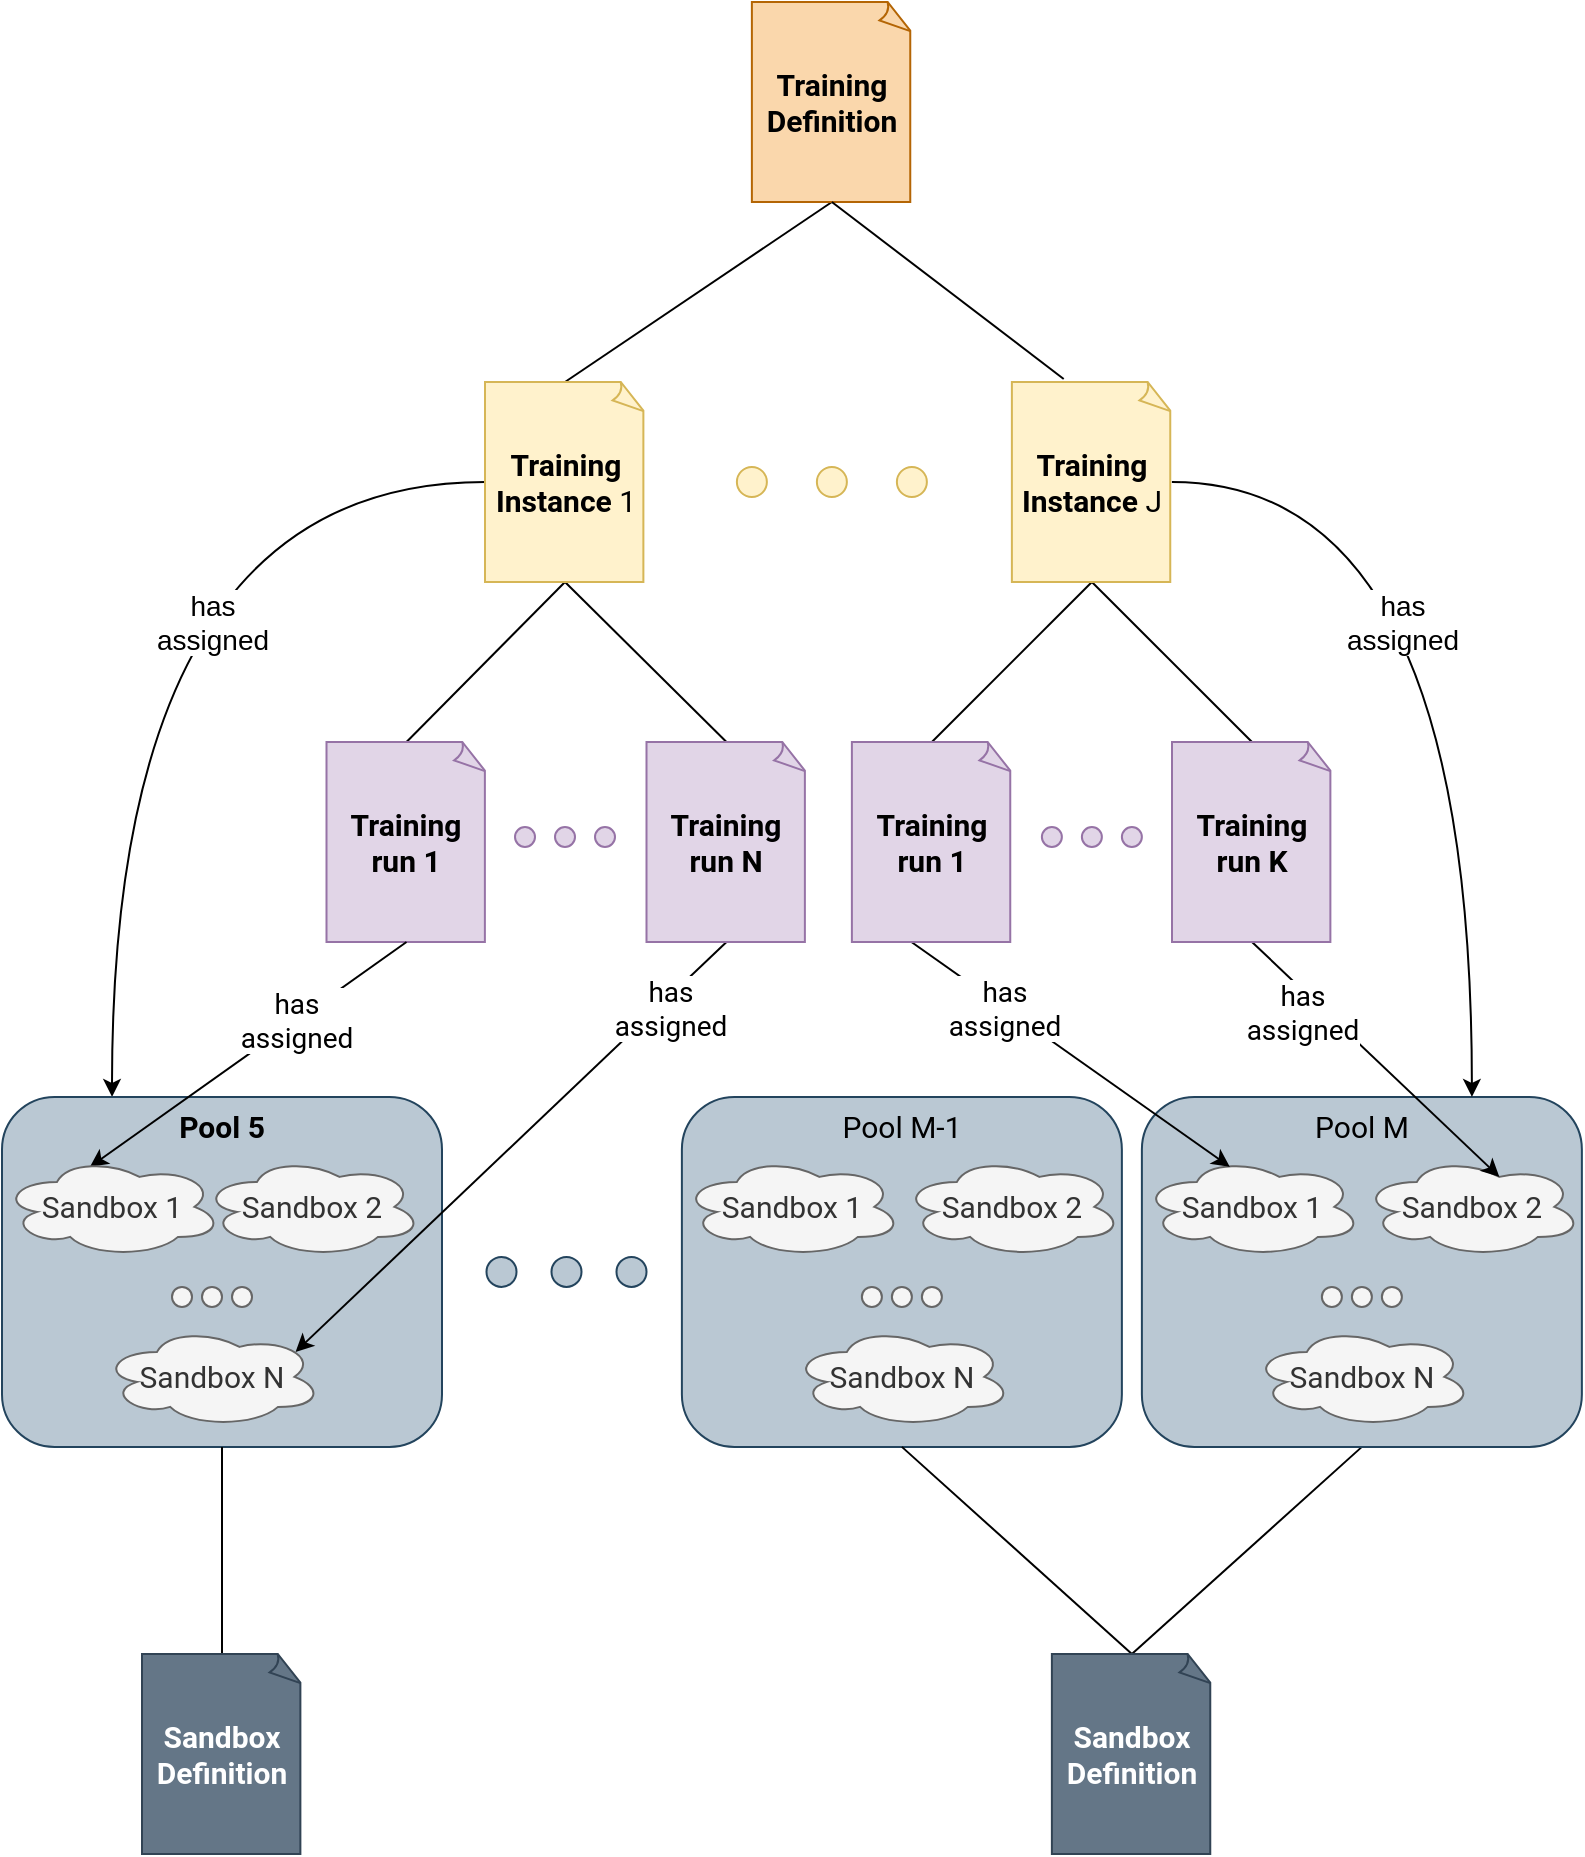 <mxfile version="13.7.9" type="google"><diagram id="ycICRnbzg3rTv4-23-Fn" name="Page-1"><mxGraphModel dx="1422" dy="863" grid="1" gridSize="10" guides="1" tooltips="1" connect="1" arrows="1" fold="1" page="1" pageScale="1" pageWidth="790" pageHeight="926" math="0" shadow="0"><root><mxCell id="0"/><mxCell id="1" parent="0"/><mxCell id="cI0e_0jxcxMlZt0J6AUO-31" style="rounded=0;orthogonalLoop=1;jettySize=auto;html=1;exitX=0.5;exitY=1;exitDx=0;exitDy=0;exitPerimeter=0;endArrow=none;endFill=0;strokeWidth=1;entryX=0.5;entryY=0;entryDx=0;entryDy=0;entryPerimeter=0;startArrow=none;startFill=0;fontSize=15;" parent="1" source="cI0e_0jxcxMlZt0J6AUO-1" target="wum-kJT9UDWfUpI-zGWM-2" edge="1"><mxGeometry relative="1" as="geometry"><mxPoint x="242" y="281" as="targetPoint"/></mxGeometry></mxCell><mxCell id="cI0e_0jxcxMlZt0J6AUO-1" value="&lt;div style=&quot;font-size: 15px;&quot; align=&quot;center&quot;&gt;&lt;font data-font-src=&quot;https://fonts.googleapis.com/css?family=Roboto&quot; style=&quot;font-size: 15px;&quot; face=&quot;Roboto&quot;&gt;Training Definition&lt;br style=&quot;font-size: 15px;&quot;&gt;&lt;/font&gt;&lt;/div&gt;" style="whiteSpace=wrap;html=1;shape=mxgraph.basic.document;fontStyle=1;fillColor=#fad7ac;strokeColor=#b46504;fontSize=15;" parent="1" vertex="1"><mxGeometry x="374.94" width="80" height="100" as="geometry"/></mxCell><mxCell id="cI0e_0jxcxMlZt0J6AUO-40" style="edgeStyle=none;rounded=0;orthogonalLoop=1;jettySize=auto;html=1;exitX=0.5;exitY=0;exitDx=0;exitDy=0;exitPerimeter=0;entryX=0.5;entryY=1;entryDx=0;entryDy=0;entryPerimeter=0;endArrow=none;endFill=0;strokeWidth=1;" parent="1" source="cI0e_0jxcxMlZt0J6AUO-37" target="wum-kJT9UDWfUpI-zGWM-2" edge="1"><mxGeometry relative="1" as="geometry"><mxPoint x="375" y="381" as="targetPoint"/></mxGeometry></mxCell><mxCell id="cI0e_0jxcxMlZt0J6AUO-37" value="&lt;b style=&quot;font-size: 15px;&quot;&gt;&lt;font data-font-src=&quot;https://fonts.googleapis.com/css?family=Roboto&quot; style=&quot;font-size: 15px;&quot; face=&quot;Roboto&quot;&gt;Training&lt;/font&gt;&lt;font data-font-src=&quot;https://fonts.googleapis.com/css?family=Roboto&quot; style=&quot;font-size: 15px;&quot; face=&quot;Roboto&quot;&gt;&lt;br style=&quot;font-size: 15px;&quot;&gt; run 1&lt;/font&gt;&lt;/b&gt;" style="whiteSpace=wrap;html=1;shape=mxgraph.basic.document;fillColor=#e1d5e7;strokeColor=#9673a6;fontSize=15;" parent="1" vertex="1"><mxGeometry x="162.25" y="370" width="80" height="100" as="geometry"/></mxCell><mxCell id="cI0e_0jxcxMlZt0J6AUO-42" style="edgeStyle=none;rounded=0;orthogonalLoop=1;jettySize=auto;html=1;exitX=0.5;exitY=0;exitDx=0;exitDy=0;exitPerimeter=0;entryX=0.5;entryY=1;entryDx=0;entryDy=0;entryPerimeter=0;endArrow=none;endFill=0;strokeWidth=1;" parent="1" source="wum-kJT9UDWfUpI-zGWM-6" target="wum-kJT9UDWfUpI-zGWM-2" edge="1"><mxGeometry relative="1" as="geometry"><mxPoint x="463" y="680" as="sourcePoint"/><mxPoint x="375" y="381" as="targetPoint"/></mxGeometry></mxCell><mxCell id="cI0e_0jxcxMlZt0J6AUO-43" value="" style="ellipse;whiteSpace=wrap;html=1;aspect=fixed;strokeWidth=1;fillColor=#fff2cc;strokeColor=#d6b656;fontSize=15;" parent="1" vertex="1"><mxGeometry x="367.44" y="232.5" width="15" height="15" as="geometry"/></mxCell><mxCell id="cI0e_0jxcxMlZt0J6AUO-44" value="" style="ellipse;whiteSpace=wrap;html=1;aspect=fixed;strokeWidth=1;fillColor=#fff2cc;strokeColor=#d6b656;fontSize=15;" parent="1" vertex="1"><mxGeometry x="407.44" y="232.5" width="15" height="15" as="geometry"/></mxCell><mxCell id="cI0e_0jxcxMlZt0J6AUO-45" value="" style="ellipse;whiteSpace=wrap;html=1;aspect=fixed;strokeWidth=1;fillColor=#fff2cc;strokeColor=#d6b656;fontSize=15;" parent="1" vertex="1"><mxGeometry x="447.44" y="232.5" width="15" height="15" as="geometry"/></mxCell><mxCell id="cI0e_0jxcxMlZt0J6AUO-47" value="" style="ellipse;whiteSpace=wrap;html=1;aspect=fixed;strokeWidth=1;fillColor=#e1d5e7;strokeColor=#9673a6;fontSize=15;" parent="1" vertex="1"><mxGeometry x="256.5" y="412.5" width="10" height="10" as="geometry"/></mxCell><mxCell id="cI0e_0jxcxMlZt0J6AUO-48" value="" style="ellipse;whiteSpace=wrap;html=1;aspect=fixed;strokeWidth=1;fillColor=#e1d5e7;strokeColor=#9673a6;fontSize=15;" parent="1" vertex="1"><mxGeometry x="276.5" y="412.5" width="10" height="10" as="geometry"/></mxCell><mxCell id="cI0e_0jxcxMlZt0J6AUO-49" value="" style="ellipse;whiteSpace=wrap;html=1;aspect=fixed;strokeWidth=1;fillColor=#e1d5e7;strokeColor=#9673a6;fontSize=15;" parent="1" vertex="1"><mxGeometry x="296.5" y="412.5" width="10" height="10" as="geometry"/></mxCell><mxCell id="cI0e_0jxcxMlZt0J6AUO-140" style="edgeStyle=orthogonalEdgeStyle;rounded=0;orthogonalLoop=1;jettySize=auto;html=1;exitX=0.25;exitY=0;exitDx=0;exitDy=0;entryX=0;entryY=0.5;entryDx=0;entryDy=0;entryPerimeter=0;endArrow=none;endFill=0;strokeWidth=1;curved=1;startArrow=classic;startFill=1;" parent="1" source="cI0e_0jxcxMlZt0J6AUO-56" target="wum-kJT9UDWfUpI-zGWM-2" edge="1"><mxGeometry relative="1" as="geometry"><Array as="points"><mxPoint x="54.94" y="240"/></Array><mxPoint x="197" y="341" as="targetPoint"/></mxGeometry></mxCell><mxCell id="cI0e_0jxcxMlZt0J6AUO-150" value="&lt;div style=&quot;font-size: 14px;&quot;&gt;has&lt;/div&gt;&lt;div style=&quot;font-size: 14px;&quot;&gt; assigned&lt;/div&gt;" style="edgeLabel;html=1;align=center;verticalAlign=middle;resizable=0;points=[];rotation=0;fontSize=14;" parent="cI0e_0jxcxMlZt0J6AUO-140" vertex="1" connectable="0"><mxGeometry x="0.178" y="-53" relative="1" as="geometry"><mxPoint x="-3.04" y="53.59" as="offset"/></mxGeometry></mxCell><mxCell id="cI0e_0jxcxMlZt0J6AUO-56" value="&lt;b style=&quot;font-size: 15px;&quot;&gt;&lt;font data-font-src=&quot;https://fonts.googleapis.com/css?family=Roboto&quot; style=&quot;font-size: 15px;&quot; face=&quot;Roboto&quot;&gt;Pool 5&lt;/font&gt;&lt;/b&gt;" style="rounded=1;whiteSpace=wrap;html=1;strokeColor=#23445d;strokeWidth=1;verticalAlign=top;fillColor=#bac8d3;fontSize=15;" parent="1" vertex="1"><mxGeometry y="547.44" width="220" height="175" as="geometry"/></mxCell><mxCell id="cI0e_0jxcxMlZt0J6AUO-112" style="rounded=0;orthogonalLoop=1;jettySize=auto;html=1;exitX=0.4;exitY=0.1;exitDx=0;exitDy=0;exitPerimeter=0;entryX=0.5;entryY=1;entryDx=0;entryDy=0;entryPerimeter=0;endArrow=none;endFill=0;strokeWidth=1;startArrow=classic;startFill=1;" parent="1" source="cI0e_0jxcxMlZt0J6AUO-59" target="cI0e_0jxcxMlZt0J6AUO-37" edge="1"><mxGeometry relative="1" as="geometry"/></mxCell><mxCell id="cI0e_0jxcxMlZt0J6AUO-59" value="&lt;font data-font-src=&quot;https://fonts.googleapis.com/css?family=Roboto&quot; style=&quot;font-size: 15px;&quot; face=&quot;Roboto&quot;&gt;Sandbox 1&lt;/font&gt;" style="ellipse;shape=cloud;whiteSpace=wrap;html=1;strokeColor=#666666;strokeWidth=1;fillColor=#f5f5f5;fontColor=#333333;fontSize=15;" parent="1" vertex="1"><mxGeometry y="577.44" width="110" height="50" as="geometry"/></mxCell><mxCell id="cI0e_0jxcxMlZt0J6AUO-114" style="rounded=0;orthogonalLoop=1;jettySize=auto;html=1;exitX=0.88;exitY=0.25;exitDx=0;exitDy=0;exitPerimeter=0;entryX=0.5;entryY=1;entryDx=0;entryDy=0;entryPerimeter=0;endArrow=none;endFill=0;strokeWidth=1;startArrow=classic;startFill=1;" parent="1" source="cI0e_0jxcxMlZt0J6AUO-63" target="wum-kJT9UDWfUpI-zGWM-6" edge="1"><mxGeometry relative="1" as="geometry"><mxPoint x="330" y="836.44" as="targetPoint"/></mxGeometry></mxCell><mxCell id="cI0e_0jxcxMlZt0J6AUO-63" value="&lt;font data-font-src=&quot;https://fonts.googleapis.com/css?family=Roboto&quot; style=&quot;font-size: 15px;&quot; face=&quot;Roboto&quot;&gt;Sandbox N&lt;/font&gt;" style="ellipse;shape=cloud;whiteSpace=wrap;html=1;strokeColor=#666666;strokeWidth=1;fillColor=#f5f5f5;fontColor=#333333;fontSize=15;" parent="1" vertex="1"><mxGeometry x="50" y="662.44" width="110" height="50" as="geometry"/></mxCell><mxCell id="cI0e_0jxcxMlZt0J6AUO-64" value="" style="ellipse;whiteSpace=wrap;html=1;aspect=fixed;strokeWidth=1;fillColor=#f5f5f5;strokeColor=#666666;fontColor=#333333;fontSize=15;" parent="1" vertex="1"><mxGeometry x="85" y="642.44" width="10" height="10" as="geometry"/></mxCell><mxCell id="cI0e_0jxcxMlZt0J6AUO-67" value="" style="ellipse;whiteSpace=wrap;html=1;aspect=fixed;strokeWidth=1;fillColor=#f5f5f5;strokeColor=#666666;fontColor=#333333;fontSize=15;" parent="1" vertex="1"><mxGeometry x="100" y="642.44" width="10" height="10" as="geometry"/></mxCell><mxCell id="cI0e_0jxcxMlZt0J6AUO-68" value="" style="ellipse;whiteSpace=wrap;html=1;aspect=fixed;strokeWidth=1;fillColor=#f5f5f5;strokeColor=#666666;fontColor=#333333;fontSize=15;" parent="1" vertex="1"><mxGeometry x="115" y="642.44" width="10" height="10" as="geometry"/></mxCell><mxCell id="cI0e_0jxcxMlZt0J6AUO-73" value="&lt;font data-font-src=&quot;https://fonts.googleapis.com/css?family=Roboto&quot; style=&quot;font-size: 15px;&quot; face=&quot;Roboto&quot;&gt;Sandbox 2&lt;/font&gt;" style="ellipse;shape=cloud;whiteSpace=wrap;html=1;strokeColor=#666666;strokeWidth=1;fillColor=#f5f5f5;fontColor=#333333;fontSize=15;" parent="1" vertex="1"><mxGeometry x="100" y="577.44" width="110" height="50" as="geometry"/></mxCell><mxCell id="cI0e_0jxcxMlZt0J6AUO-104" value="&lt;font data-font-src=&quot;https://fonts.googleapis.com/css?family=Roboto&quot; face=&quot;Roboto&quot;&gt;Pool M-1&lt;/font&gt;" style="rounded=1;whiteSpace=wrap;html=1;strokeColor=#23445d;strokeWidth=1;verticalAlign=top;fillColor=#bac8d3;fontSize=15;" parent="1" vertex="1"><mxGeometry x="339.94" y="547.44" width="220" height="175" as="geometry"/></mxCell><mxCell id="cI0e_0jxcxMlZt0J6AUO-105" value="&lt;font data-font-src=&quot;https://fonts.googleapis.com/css?family=Roboto&quot; style=&quot;font-size: 15px;&quot; face=&quot;Roboto&quot;&gt;Sandbox 1&lt;/font&gt;" style="ellipse;shape=cloud;whiteSpace=wrap;html=1;strokeColor=#666666;strokeWidth=1;fillColor=#f5f5f5;fontColor=#333333;fontSize=15;" parent="1" vertex="1"><mxGeometry x="339.94" y="577.44" width="110" height="50" as="geometry"/></mxCell><mxCell id="cI0e_0jxcxMlZt0J6AUO-107" value="&lt;font data-font-src=&quot;https://fonts.googleapis.com/css?family=Roboto&quot; style=&quot;font-size: 15px;&quot; face=&quot;Roboto&quot;&gt;Sandbox N&lt;/font&gt;" style="ellipse;shape=cloud;whiteSpace=wrap;html=1;strokeColor=#666666;strokeWidth=1;fillColor=#f5f5f5;fontColor=#333333;fontSize=15;" parent="1" vertex="1"><mxGeometry x="394.94" y="662.44" width="110" height="50" as="geometry"/></mxCell><mxCell id="cI0e_0jxcxMlZt0J6AUO-108" value="" style="ellipse;whiteSpace=wrap;html=1;aspect=fixed;strokeWidth=1;fillColor=#f5f5f5;strokeColor=#666666;fontColor=#333333;fontSize=15;" parent="1" vertex="1"><mxGeometry x="429.94" y="642.44" width="10" height="10" as="geometry"/></mxCell><mxCell id="cI0e_0jxcxMlZt0J6AUO-109" value="" style="ellipse;whiteSpace=wrap;html=1;aspect=fixed;strokeWidth=1;fillColor=#f5f5f5;strokeColor=#666666;fontColor=#333333;fontSize=15;" parent="1" vertex="1"><mxGeometry x="444.94" y="642.44" width="10" height="10" as="geometry"/></mxCell><mxCell id="cI0e_0jxcxMlZt0J6AUO-110" value="" style="ellipse;whiteSpace=wrap;html=1;aspect=fixed;strokeWidth=1;fillColor=#f5f5f5;strokeColor=#666666;fontColor=#333333;fontSize=15;" parent="1" vertex="1"><mxGeometry x="459.94" y="642.44" width="10" height="10" as="geometry"/></mxCell><mxCell id="cI0e_0jxcxMlZt0J6AUO-111" value="&lt;font data-font-src=&quot;https://fonts.googleapis.com/css?family=Roboto&quot; style=&quot;font-size: 15px;&quot; face=&quot;Roboto&quot;&gt;Sandbox 2&lt;/font&gt;" style="ellipse;shape=cloud;whiteSpace=wrap;html=1;strokeColor=#666666;strokeWidth=1;fillColor=#f5f5f5;fontColor=#333333;fontSize=15;" parent="1" vertex="1"><mxGeometry x="449.94" y="577.44" width="110" height="50" as="geometry"/></mxCell><mxCell id="cI0e_0jxcxMlZt0J6AUO-117" value="" style="ellipse;whiteSpace=wrap;html=1;aspect=fixed;strokeWidth=1;fillColor=#bac8d3;strokeColor=#23445d;fontSize=15;" parent="1" vertex="1"><mxGeometry x="242.25" y="627.44" width="15" height="15" as="geometry"/></mxCell><mxCell id="cI0e_0jxcxMlZt0J6AUO-118" value="" style="ellipse;whiteSpace=wrap;html=1;aspect=fixed;strokeWidth=1;fillColor=#bac8d3;strokeColor=#23445d;fontSize=15;" parent="1" vertex="1"><mxGeometry x="274.75" y="627.44" width="15" height="15" as="geometry"/></mxCell><mxCell id="cI0e_0jxcxMlZt0J6AUO-119" value="" style="ellipse;whiteSpace=wrap;html=1;aspect=fixed;strokeWidth=1;fillColor=#bac8d3;strokeColor=#23445d;fontSize=15;" parent="1" vertex="1"><mxGeometry x="307.25" y="627.44" width="15" height="15" as="geometry"/></mxCell><mxCell id="cI0e_0jxcxMlZt0J6AUO-130" style="edgeStyle=none;rounded=0;orthogonalLoop=1;jettySize=auto;html=1;exitX=0.5;exitY=0;exitDx=0;exitDy=0;exitPerimeter=0;entryX=0.5;entryY=1;entryDx=0;entryDy=0;endArrow=none;endFill=0;strokeWidth=1;fontSize=15;" parent="1" source="cI0e_0jxcxMlZt0J6AUO-127" target="cI0e_0jxcxMlZt0J6AUO-56" edge="1"><mxGeometry relative="1" as="geometry"/></mxCell><mxCell id="cI0e_0jxcxMlZt0J6AUO-127" value="&lt;font data-font-src=&quot;https://fonts.googleapis.com/css?family=Roboto&quot; style=&quot;font-size: 15px;&quot; face=&quot;Roboto&quot;&gt;Sandbox Definition&lt;/font&gt;" style="whiteSpace=wrap;html=1;shape=mxgraph.basic.document;fontStyle=1;fillColor=#647687;strokeColor=#314354;fontColor=#ffffff;fontSize=15;" parent="1" vertex="1"><mxGeometry x="70" y="826" width="80" height="100" as="geometry"/></mxCell><mxCell id="cI0e_0jxcxMlZt0J6AUO-129" style="edgeStyle=none;rounded=0;orthogonalLoop=1;jettySize=auto;html=1;exitX=0.5;exitY=0;exitDx=0;exitDy=0;exitPerimeter=0;entryX=0.5;entryY=1;entryDx=0;entryDy=0;endArrow=none;endFill=0;strokeWidth=1;fontSize=15;" parent="1" source="cI0e_0jxcxMlZt0J6AUO-128" target="cI0e_0jxcxMlZt0J6AUO-104" edge="1"><mxGeometry relative="1" as="geometry"/></mxCell><mxCell id="cI0e_0jxcxMlZt0J6AUO-139" style="edgeStyle=none;rounded=0;orthogonalLoop=1;jettySize=auto;html=1;exitX=0.5;exitY=0;exitDx=0;exitDy=0;exitPerimeter=0;entryX=0.5;entryY=1;entryDx=0;entryDy=0;endArrow=none;endFill=0;strokeWidth=1;fontSize=15;" parent="1" source="cI0e_0jxcxMlZt0J6AUO-128" target="cI0e_0jxcxMlZt0J6AUO-131" edge="1"><mxGeometry relative="1" as="geometry"/></mxCell><mxCell id="cI0e_0jxcxMlZt0J6AUO-128" value="&lt;b style=&quot;font-size: 15px;&quot;&gt;&lt;font data-font-src=&quot;https://fonts.googleapis.com/css?family=Roboto&quot; style=&quot;font-size: 15px;&quot; face=&quot;Roboto&quot;&gt;Sandbox Definition&lt;/font&gt;&lt;/b&gt;" style="whiteSpace=wrap;html=1;shape=mxgraph.basic.document;fontStyle=1;strokeColor=#314354;fillColor=#647687;fontColor=#ffffff;fontSize=15;" parent="1" vertex="1"><mxGeometry x="524.94" y="826" width="80" height="100" as="geometry"/></mxCell><mxCell id="cI0e_0jxcxMlZt0J6AUO-131" value="&lt;font data-font-src=&quot;https://fonts.googleapis.com/css?family=Roboto&quot; face=&quot;Roboto&quot;&gt;Pool M&lt;br&gt;&lt;/font&gt;" style="rounded=1;whiteSpace=wrap;html=1;strokeColor=#23445d;strokeWidth=1;verticalAlign=top;fillColor=#bac8d3;fontSize=15;" parent="1" vertex="1"><mxGeometry x="569.94" y="547.44" width="220" height="175" as="geometry"/></mxCell><mxCell id="cI0e_0jxcxMlZt0J6AUO-132" value="&lt;font data-font-src=&quot;https://fonts.googleapis.com/css?family=Roboto&quot; style=&quot;font-size: 15px;&quot; face=&quot;Roboto&quot;&gt;Sandbox 1&lt;/font&gt;" style="ellipse;shape=cloud;whiteSpace=wrap;html=1;strokeColor=#666666;strokeWidth=1;fillColor=#f5f5f5;fontColor=#333333;fontSize=15;" parent="1" vertex="1"><mxGeometry x="569.94" y="577.44" width="110" height="50" as="geometry"/></mxCell><mxCell id="cI0e_0jxcxMlZt0J6AUO-134" value="&lt;font data-font-src=&quot;https://fonts.googleapis.com/css?family=Roboto&quot; style=&quot;font-size: 15px;&quot; face=&quot;Roboto&quot;&gt;Sandbox N&lt;/font&gt;" style="ellipse;shape=cloud;whiteSpace=wrap;html=1;strokeColor=#666666;strokeWidth=1;fillColor=#f5f5f5;fontColor=#333333;fontSize=15;" parent="1" vertex="1"><mxGeometry x="624.94" y="662.44" width="110" height="50" as="geometry"/></mxCell><mxCell id="cI0e_0jxcxMlZt0J6AUO-135" value="" style="ellipse;whiteSpace=wrap;html=1;aspect=fixed;strokeWidth=1;fillColor=#f5f5f5;strokeColor=#666666;fontColor=#333333;fontSize=15;" parent="1" vertex="1"><mxGeometry x="659.94" y="642.44" width="10" height="10" as="geometry"/></mxCell><mxCell id="cI0e_0jxcxMlZt0J6AUO-136" value="" style="ellipse;whiteSpace=wrap;html=1;aspect=fixed;strokeWidth=1;fillColor=#f5f5f5;strokeColor=#666666;fontColor=#333333;fontSize=15;" parent="1" vertex="1"><mxGeometry x="674.94" y="642.44" width="10" height="10" as="geometry"/></mxCell><mxCell id="cI0e_0jxcxMlZt0J6AUO-137" value="" style="ellipse;whiteSpace=wrap;html=1;aspect=fixed;strokeWidth=1;fillColor=#f5f5f5;strokeColor=#666666;fontColor=#333333;fontSize=15;" parent="1" vertex="1"><mxGeometry x="689.94" y="642.44" width="10" height="10" as="geometry"/></mxCell><mxCell id="cI0e_0jxcxMlZt0J6AUO-138" value="&lt;font data-font-src=&quot;https://fonts.googleapis.com/css?family=Roboto&quot; style=&quot;font-size: 15px;&quot; face=&quot;Roboto&quot;&gt;Sandbox 2&lt;/font&gt;" style="ellipse;shape=cloud;whiteSpace=wrap;html=1;strokeColor=#666666;strokeWidth=1;fillColor=#f5f5f5;fontColor=#333333;fontSize=15;" parent="1" vertex="1"><mxGeometry x="679.94" y="577.44" width="110" height="50" as="geometry"/></mxCell><mxCell id="cI0e_0jxcxMlZt0J6AUO-125" style="edgeStyle=none;rounded=0;orthogonalLoop=1;jettySize=auto;html=1;exitX=0.4;exitY=0.1;exitDx=0;exitDy=0;exitPerimeter=0;entryX=0.37;entryY=0.999;entryDx=0;entryDy=0;entryPerimeter=0;endArrow=none;endFill=0;strokeWidth=1;startArrow=classic;startFill=1;" parent="1" source="cI0e_0jxcxMlZt0J6AUO-132" target="wum-kJT9UDWfUpI-zGWM-23" edge="1"><mxGeometry relative="1" as="geometry"><mxPoint x="495.0" y="836.44" as="targetPoint"/></mxGeometry></mxCell><mxCell id="cI0e_0jxcxMlZt0J6AUO-126" style="edgeStyle=none;rounded=0;orthogonalLoop=1;jettySize=auto;html=1;exitX=0.625;exitY=0.2;exitDx=0;exitDy=0;exitPerimeter=0;entryX=0.5;entryY=1;entryDx=0;entryDy=0;entryPerimeter=0;endArrow=none;endFill=0;strokeWidth=1;startArrow=classic;startFill=1;" parent="1" source="cI0e_0jxcxMlZt0J6AUO-138" target="wum-kJT9UDWfUpI-zGWM-27" edge="1"><mxGeometry relative="1" as="geometry"><mxPoint x="785" y="836.44" as="targetPoint"/></mxGeometry></mxCell><mxCell id="wum-kJT9UDWfUpI-zGWM-2" value="&lt;font data-font-src=&quot;https://fonts.googleapis.com/css?family=Roboto&quot; style=&quot;font-size: 15px;&quot; face=&quot;Roboto&quot;&gt;&lt;b style=&quot;font-size: 15px;&quot;&gt;Training Instance&lt;/b&gt;&lt;/font&gt;&lt;font data-font-src=&quot;https://fonts.googleapis.com/css?family=Roboto&quot; style=&quot;font-size: 15px;&quot; face=&quot;Roboto&quot;&gt; 1&lt;/font&gt;" style="whiteSpace=wrap;html=1;shape=mxgraph.basic.document;fillColor=#fff2cc;strokeColor=#d6b656;fontSize=15;" parent="1" vertex="1"><mxGeometry x="241.5" y="190" width="80" height="100" as="geometry"/></mxCell><mxCell id="wum-kJT9UDWfUpI-zGWM-28" style="edgeStyle=none;rounded=0;orthogonalLoop=1;jettySize=auto;html=1;exitX=0.5;exitY=1;exitDx=0;exitDy=0;exitPerimeter=0;entryX=0.5;entryY=0;entryDx=0;entryDy=0;entryPerimeter=0;endArrow=none;endFill=0;" parent="1" source="wum-kJT9UDWfUpI-zGWM-5" target="wum-kJT9UDWfUpI-zGWM-23" edge="1"><mxGeometry relative="1" as="geometry"/></mxCell><mxCell id="wum-kJT9UDWfUpI-zGWM-29" style="edgeStyle=none;rounded=0;orthogonalLoop=1;jettySize=auto;html=1;exitX=0.5;exitY=1;exitDx=0;exitDy=0;exitPerimeter=0;entryX=0.5;entryY=0;entryDx=0;entryDy=0;entryPerimeter=0;endArrow=none;endFill=0;" parent="1" source="wum-kJT9UDWfUpI-zGWM-5" target="wum-kJT9UDWfUpI-zGWM-27" edge="1"><mxGeometry relative="1" as="geometry"/></mxCell><mxCell id="wum-kJT9UDWfUpI-zGWM-5" value="&lt;font data-font-src=&quot;https://fonts.googleapis.com/css?family=Roboto&quot; style=&quot;font-size: 15px;&quot; face=&quot;Roboto&quot;&gt;&lt;b style=&quot;font-size: 15px;&quot;&gt;Training Instance &lt;/b&gt;&lt;/font&gt;&lt;font data-font-src=&quot;https://fonts.googleapis.com/css?family=Roboto&quot; style=&quot;font-size: 15px;&quot; face=&quot;Roboto&quot;&gt;J&lt;/font&gt;" style="whiteSpace=wrap;html=1;shape=mxgraph.basic.document;fillColor=#fff2cc;strokeColor=#d6b656;fontSize=15;" parent="1" vertex="1"><mxGeometry x="504.94" y="190" width="80" height="100" as="geometry"/></mxCell><mxCell id="wum-kJT9UDWfUpI-zGWM-6" value="&lt;b style=&quot;font-size: 15px;&quot;&gt;&lt;font data-font-src=&quot;https://fonts.googleapis.com/css?family=Roboto&quot; style=&quot;font-size: 15px;&quot; face=&quot;Roboto&quot;&gt;Training&lt;/font&gt;&lt;font data-font-src=&quot;https://fonts.googleapis.com/css?family=Roboto&quot; style=&quot;font-size: 15px;&quot; face=&quot;Roboto&quot;&gt; &lt;br style=&quot;font-size: 15px;&quot;&gt;run N&lt;/font&gt;&lt;/b&gt;" style="whiteSpace=wrap;html=1;shape=mxgraph.basic.document;fillColor=#e1d5e7;strokeColor=#9673a6;fontSize=15;" parent="1" vertex="1"><mxGeometry x="322.25" y="370" width="80" height="100" as="geometry"/></mxCell><mxCell id="wum-kJT9UDWfUpI-zGWM-9" style="edgeStyle=none;rounded=0;orthogonalLoop=1;jettySize=auto;html=1;exitX=0.5;exitY=1;exitDx=0;exitDy=0;exitPerimeter=0;entryX=0.324;entryY=-0.015;entryDx=0;entryDy=0;entryPerimeter=0;endArrow=none;endFill=0;strokeWidth=1;startArrow=none;startFill=0;fontSize=15;" parent="1" source="cI0e_0jxcxMlZt0J6AUO-1" target="wum-kJT9UDWfUpI-zGWM-5" edge="1"><mxGeometry relative="1" as="geometry"><mxPoint x="422" y="110" as="sourcePoint"/><mxPoint x="292.25" y="220" as="targetPoint"/></mxGeometry></mxCell><mxCell id="wum-kJT9UDWfUpI-zGWM-23" value="&lt;b style=&quot;font-size: 15px;&quot;&gt;&lt;font data-font-src=&quot;https://fonts.googleapis.com/css?family=Roboto&quot; style=&quot;font-size: 15px;&quot; face=&quot;Roboto&quot;&gt;&lt;font data-font-src=&quot;https://fonts.googleapis.com/css?family=Roboto&quot; style=&quot;font-size: 15px;&quot;&gt;Training&lt;/font&gt; &lt;br style=&quot;font-size: 15px;&quot;&gt;run 1&lt;/font&gt;&lt;/b&gt;" style="whiteSpace=wrap;html=1;shape=mxgraph.basic.document;fillColor=#e1d5e7;strokeColor=#9673a6;fontSize=15;" parent="1" vertex="1"><mxGeometry x="424.94" y="370" width="80" height="100" as="geometry"/></mxCell><mxCell id="wum-kJT9UDWfUpI-zGWM-27" value="&lt;div style=&quot;font-size: 15px;&quot;&gt;&lt;b style=&quot;font-size: 15px;&quot;&gt;&lt;font data-font-src=&quot;https://fonts.googleapis.com/css?family=Roboto&quot; style=&quot;font-size: 15px;&quot; face=&quot;Roboto&quot;&gt;&lt;font data-font-src=&quot;https://fonts.googleapis.com/css?family=Roboto&quot; style=&quot;font-size: 15px;&quot;&gt;Training&lt;/font&gt; &lt;br style=&quot;font-size: 15px;&quot;&gt;&lt;/font&gt;&lt;/b&gt;&lt;/div&gt;&lt;div style=&quot;font-size: 15px;&quot;&gt;&lt;b style=&quot;font-size: 15px;&quot;&gt;&lt;font data-font-src=&quot;https://fonts.googleapis.com/css?family=Roboto&quot; style=&quot;font-size: 15px;&quot; face=&quot;Roboto&quot;&gt;run K&lt;/font&gt;&lt;/b&gt;&lt;/div&gt;" style="whiteSpace=wrap;html=1;shape=mxgraph.basic.document;fillColor=#e1d5e7;strokeColor=#9673a6;fontSize=15;" parent="1" vertex="1"><mxGeometry x="585" y="370" width="80" height="100" as="geometry"/></mxCell><mxCell id="wum-kJT9UDWfUpI-zGWM-33" value="&lt;font data-font-src=&quot;https://fonts.googleapis.com/css?family=Roboto&quot; style=&quot;font-size: 14px;&quot; face=&quot;Roboto&quot;&gt;has&lt;br style=&quot;font-size: 14px;&quot;&gt; assigned&lt;/font&gt;" style="edgeLabel;html=1;align=center;verticalAlign=middle;resizable=0;points=[];rotation=0;fontSize=14;" parent="1" vertex="1" connectable="0"><mxGeometry x="144.938" y="493.0" as="geometry"><mxPoint x="2" y="16" as="offset"/></mxGeometry></mxCell><mxCell id="wum-kJT9UDWfUpI-zGWM-34" value="&lt;font data-font-src=&quot;https://fonts.googleapis.com/css?family=Roboto&quot; style=&quot;font-size: 14px;&quot; face=&quot;Roboto&quot;&gt;has&lt;br style=&quot;font-size: 14px;&quot;&gt; assigned&lt;/font&gt;" style="edgeLabel;html=1;align=center;verticalAlign=middle;resizable=0;points=[];rotation=0;fontSize=14;" parent="1" vertex="1" connectable="0"><mxGeometry x="134.938" y="508.95" as="geometry"><mxPoint x="199" y="-6" as="offset"/></mxGeometry></mxCell><mxCell id="wum-kJT9UDWfUpI-zGWM-36" value="&lt;font data-font-src=&quot;https://fonts.googleapis.com/css?family=Roboto&quot; style=&quot;font-size: 14px;&quot; face=&quot;Roboto&quot;&gt;has&lt;br style=&quot;font-size: 14px;&quot;&gt; assigned&lt;/font&gt;" style="edgeLabel;html=1;align=center;verticalAlign=middle;resizable=0;points=[];rotation=0;fontSize=14;" parent="1" vertex="1" connectable="0"><mxGeometry x="649.938" y="505.0" as="geometry"/></mxCell><mxCell id="wum-kJT9UDWfUpI-zGWM-38" style="edgeStyle=orthogonalEdgeStyle;rounded=0;orthogonalLoop=1;jettySize=auto;html=1;entryX=1;entryY=0.5;entryDx=0;entryDy=0;entryPerimeter=0;endArrow=none;endFill=0;strokeWidth=1;curved=1;startArrow=classic;startFill=1;exitX=0.75;exitY=0;exitDx=0;exitDy=0;" parent="1" source="cI0e_0jxcxMlZt0J6AUO-131" target="wum-kJT9UDWfUpI-zGWM-5" edge="1"><mxGeometry relative="1" as="geometry"><Array as="points"><mxPoint x="734.94" y="240"/></Array><mxPoint x="860" y="630" as="sourcePoint"/><mxPoint x="212.25" y="250" as="targetPoint"/></mxGeometry></mxCell><mxCell id="wum-kJT9UDWfUpI-zGWM-40" value="&lt;div style=&quot;font-size: 14px;&quot;&gt;has&lt;/div&gt;&lt;div style=&quot;font-size: 14px;&quot;&gt; assigned&lt;/div&gt;" style="edgeLabel;html=1;align=center;verticalAlign=middle;resizable=0;points=[];rotation=0;fontSize=14;" parent="1" vertex="1" connectable="0"><mxGeometry x="699.944" y="310" as="geometry"/></mxCell><mxCell id="0MNKOoLqW0ZWDFucW6xb-3" value="" style="ellipse;whiteSpace=wrap;html=1;aspect=fixed;strokeWidth=1;fillColor=#e1d5e7;strokeColor=#9673a6;fontSize=15;" parent="1" vertex="1"><mxGeometry x="519.94" y="412.5" width="10" height="10" as="geometry"/></mxCell><mxCell id="0MNKOoLqW0ZWDFucW6xb-4" value="" style="ellipse;whiteSpace=wrap;html=1;aspect=fixed;strokeWidth=1;fillColor=#e1d5e7;strokeColor=#9673a6;fontSize=15;" parent="1" vertex="1"><mxGeometry x="539.94" y="412.5" width="10" height="10" as="geometry"/></mxCell><mxCell id="0MNKOoLqW0ZWDFucW6xb-5" value="" style="ellipse;whiteSpace=wrap;html=1;aspect=fixed;strokeWidth=1;fillColor=#e1d5e7;strokeColor=#9673a6;fontSize=15;" parent="1" vertex="1"><mxGeometry x="559.94" y="412.5" width="10" height="10" as="geometry"/></mxCell><mxCell id="0MNKOoLqW0ZWDFucW6xb-6" value="&lt;font data-font-src=&quot;https://fonts.googleapis.com/css?family=Roboto&quot; style=&quot;font-size: 14px;&quot; face=&quot;Roboto&quot;&gt;has&lt;br style=&quot;font-size: 14px;&quot;&gt; assigned&lt;/font&gt;" style="edgeLabel;html=1;align=center;verticalAlign=middle;resizable=0;points=[];rotation=0;fontSize=14;" parent="1" vertex="1" connectable="0"><mxGeometry x="301.498" y="508.95" as="geometry"><mxPoint x="199" y="-6" as="offset"/></mxGeometry></mxCell></root></mxGraphModel></diagram></mxfile>